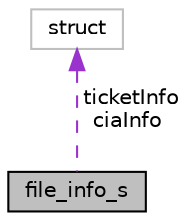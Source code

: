 digraph "file_info_s"
{
  edge [fontname="Helvetica",fontsize="10",labelfontname="Helvetica",labelfontsize="10"];
  node [fontname="Helvetica",fontsize="10",shape=record];
  Node1 [label="file_info_s",height=0.2,width=0.4,color="black", fillcolor="grey75", style="filled" fontcolor="black"];
  Node2 -> Node1 [dir="back",color="darkorchid3",fontsize="10",style="dashed",label=" ticketInfo\nciaInfo" ,fontname="Helvetica"];
  Node2 [label="struct",height=0.2,width=0.4,color="grey75", fillcolor="white", style="filled"];
}
